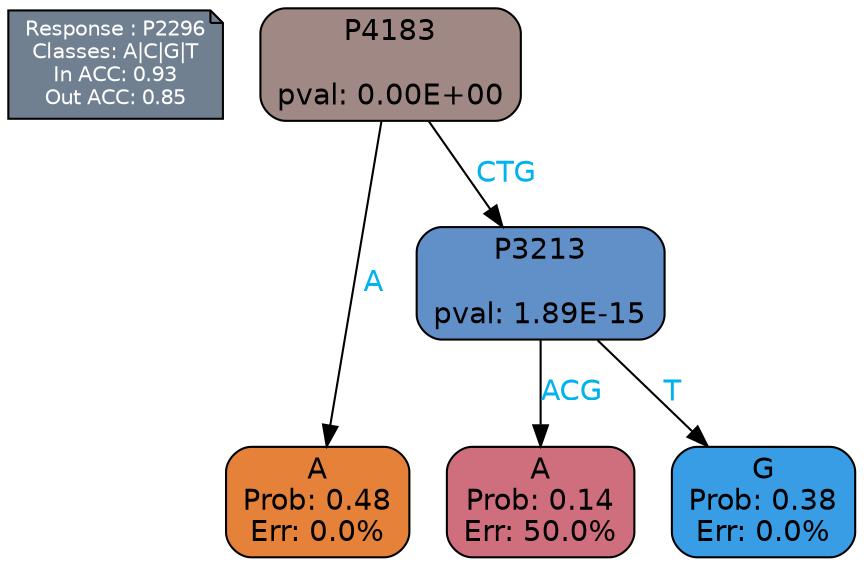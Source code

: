 digraph Tree {
node [shape=box, style="filled, rounded", color="black", fontname=helvetica] ;
graph [ranksep=equally, splines=polylines, bgcolor=transparent, dpi=600] ;
edge [fontname=helvetica] ;
LEGEND [label="Response : P2296
Classes: A|C|G|T
In ACC: 0.93
Out ACC: 0.85
",shape=note,align=left,style=filled,fillcolor="slategray",fontcolor="white",fontsize=10];1 [label="P4183

pval: 0.00E+00", fillcolor="#a08984"] ;
2 [label="A
Prob: 0.48
Err: 0.0%", fillcolor="#e58139"] ;
3 [label="P3213

pval: 1.89E-15", fillcolor="#6190c9"] ;
4 [label="A
Prob: 0.14
Err: 50.0%", fillcolor="#cf6e7d"] ;
5 [label="G
Prob: 0.38
Err: 0.0%", fillcolor="#399de5"] ;
1 -> 2 [label="A",fontcolor=deepskyblue2] ;
1 -> 3 [label="CTG",fontcolor=deepskyblue2] ;
3 -> 4 [label="ACG",fontcolor=deepskyblue2] ;
3 -> 5 [label="T",fontcolor=deepskyblue2] ;
{rank = same; 2;4;5;}{rank = same; LEGEND;1;}}